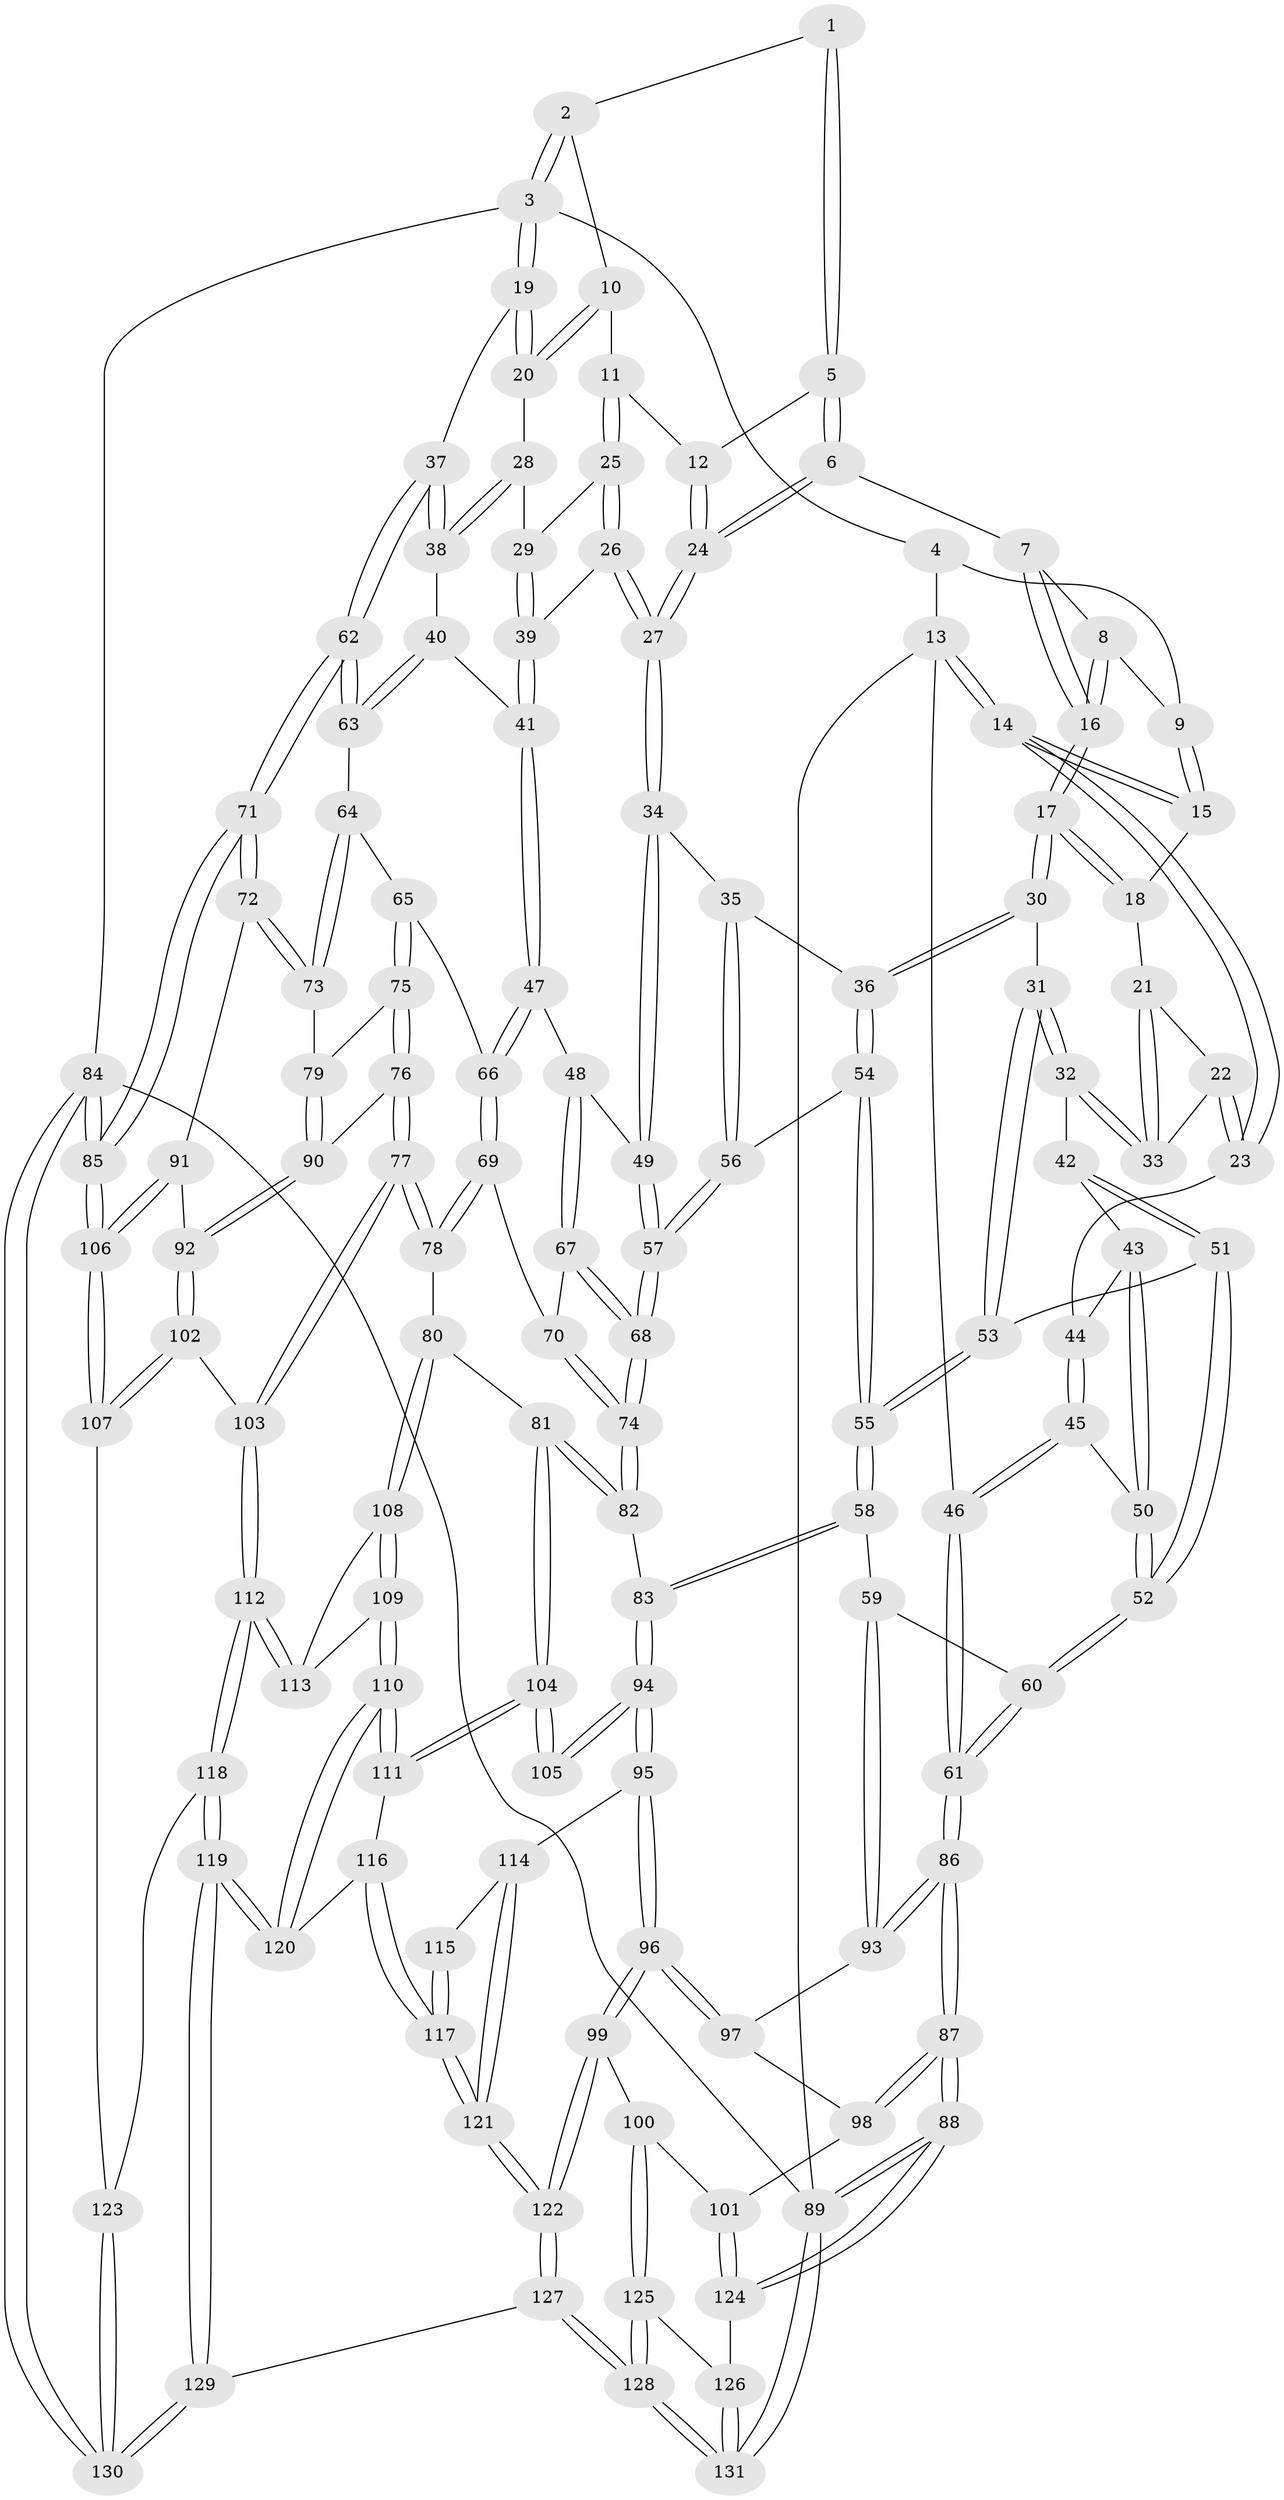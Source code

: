 // Generated by graph-tools (version 1.1) at 2025/12/02/27/25 16:12:00]
// undirected, 131 vertices, 324 edges
graph export_dot {
graph [start="1"]
  node [color=gray90,style=filled];
  1 [pos="+0.47840345468656403+0"];
  2 [pos="+0.8212915066466145+0"];
  3 [pos="+1+0"];
  4 [pos="+0.22625659156906397+0"];
  5 [pos="+0.4931476271590391+0.061528516916761554"];
  6 [pos="+0.46925554818134574+0.14619081855024094"];
  7 [pos="+0.4427246267776391+0.1491414067013375"];
  8 [pos="+0.26361339956256186+0"];
  9 [pos="+0.21922751925940268+0"];
  10 [pos="+0.7268236375492424+0.05587182172061035"];
  11 [pos="+0.6980924984353211+0.0986240444265298"];
  12 [pos="+0.6979744125889313+0.09864053102831999"];
  13 [pos="+0+0.2086470312069791"];
  14 [pos="+0+0.20374278902528717"];
  15 [pos="+0.12817438790326846+0.04966425188055066"];
  16 [pos="+0.310874792660334+0.21234233290393129"];
  17 [pos="+0.28853351333580235+0.24760148422619394"];
  18 [pos="+0.13972418469937634+0.10583592424471143"];
  19 [pos="+1+0.1744297280237922"];
  20 [pos="+0.8553824983276024+0.1882604343490037"];
  21 [pos="+0.11674616844362846+0.1750165630429919"];
  22 [pos="+0.06711205540420621+0.2187315549006052"];
  23 [pos="+0.0034310100506872243+0.2542264606383962"];
  24 [pos="+0.5001949935572572+0.18044953497891622"];
  25 [pos="+0.6962201885328904+0.1886947875620074"];
  26 [pos="+0.5844099789832515+0.27722993239327404"];
  27 [pos="+0.5451127448372557+0.30163889495567425"];
  28 [pos="+0.7784207365803788+0.26089480741198773"];
  29 [pos="+0.7640090170962173+0.2610755746810866"];
  30 [pos="+0.28011999391354725+0.2903353317213786"];
  31 [pos="+0.24163868984540543+0.3008128282219147"];
  32 [pos="+0.21417568492929556+0.2994595743139625"];
  33 [pos="+0.18424485212739133+0.2693054876639217"];
  34 [pos="+0.540234042430635+0.3245748235394081"];
  35 [pos="+0.4614871170198229+0.3400310574216643"];
  36 [pos="+0.295915687748788+0.30702930152693536"];
  37 [pos="+1+0.3581480068789626"];
  38 [pos="+0.8479444092121561+0.31647511327742706"];
  39 [pos="+0.7424587933385582+0.3002493424181134"];
  40 [pos="+0.7656528853920316+0.4200360422510337"];
  41 [pos="+0.7040517465790627+0.4175986614414451"];
  42 [pos="+0.14220147910068434+0.3214697635936482"];
  43 [pos="+0.13200974322049236+0.3225655785971785"];
  44 [pos="+0.027098954532320762+0.27351950348244164"];
  45 [pos="+0.057121017815932325+0.42652497099320663"];
  46 [pos="+0+0.3993869367526799"];
  47 [pos="+0.7004567749316872+0.41944023846555334"];
  48 [pos="+0.6067670799575049+0.424240595623372"];
  49 [pos="+0.5975518603964908+0.4167125478609316"];
  50 [pos="+0.06037965019675917+0.4278426821363415"];
  51 [pos="+0.14265065577138483+0.4448600356245156"];
  52 [pos="+0.09246624130838406+0.4702994444962934"];
  53 [pos="+0.1820433751390996+0.43767049496585425"];
  54 [pos="+0.32061390832413306+0.5232897909583244"];
  55 [pos="+0.2858376947802005+0.5398556244935621"];
  56 [pos="+0.3744809922656797+0.5344818463768548"];
  57 [pos="+0.37940666801635886+0.5372888207590871"];
  58 [pos="+0.19841796957582458+0.624778309930308"];
  59 [pos="+0.1577566581339498+0.6304314064496215"];
  60 [pos="+0.0923853295270704+0.48659753103926723"];
  61 [pos="+0+0.6218850094057781"];
  62 [pos="+1+0.4103912113777872"];
  63 [pos="+0.915439140439256+0.4863284073312454"];
  64 [pos="+0.884330102168869+0.5249788132665382"];
  65 [pos="+0.773786986056087+0.5772247298884238"];
  66 [pos="+0.7514824543676762+0.5546632829627257"];
  67 [pos="+0.6013623748606308+0.48849638442862153"];
  68 [pos="+0.4158330452467151+0.5826832762953427"];
  69 [pos="+0.6150533939195413+0.5726513714013297"];
  70 [pos="+0.6056344600265248+0.554884032006535"];
  71 [pos="+1+0.6650374761269512"];
  72 [pos="+0.9081633312186171+0.673517005437947"];
  73 [pos="+0.8814208953645288+0.6518871648555826"];
  74 [pos="+0.436347892051399+0.6176041253205982"];
  75 [pos="+0.7683746561999114+0.6020530293362905"];
  76 [pos="+0.7096656907577483+0.6990298014019356"];
  77 [pos="+0.6700478375157518+0.7196726490832906"];
  78 [pos="+0.6423129525310664+0.7106903099509337"];
  79 [pos="+0.8607683662524506+0.6568590883885636"];
  80 [pos="+0.581338830453932+0.7305037091551944"];
  81 [pos="+0.4888799768954757+0.7238540947351875"];
  82 [pos="+0.4485112568316989+0.6856918151087609"];
  83 [pos="+0.3021937920518535+0.7408690847310505"];
  84 [pos="+1+1"];
  85 [pos="+1+1"];
  86 [pos="+0+0.6540481281702123"];
  87 [pos="+0+0.6747860555630161"];
  88 [pos="+0+0.817494719744667"];
  89 [pos="+0+1"];
  90 [pos="+0.8001463946740854+0.7129448599564995"];
  91 [pos="+0.8766469991601004+0.7699697049757095"];
  92 [pos="+0.8596751611136635+0.7671103573422892"];
  93 [pos="+0.1550336987684654+0.6325880045556846"];
  94 [pos="+0.2971528998614829+0.7925764656026462"];
  95 [pos="+0.2971507955156083+0.7925839010263643"];
  96 [pos="+0.15197369486695253+0.8369539900317912"];
  97 [pos="+0.15306693085815415+0.6418688610212359"];
  98 [pos="+0.061013442094820416+0.7608382310612134"];
  99 [pos="+0.14028130823842905+0.854917683225509"];
  100 [pos="+0.09066686227977043+0.8572759364393194"];
  101 [pos="+0.08309385654698224+0.8545349622842152"];
  102 [pos="+0.7609964930991541+0.841226976484165"];
  103 [pos="+0.6862893198059195+0.7596526753145652"];
  104 [pos="+0.4624321149501307+0.7929722890702388"];
  105 [pos="+0.4468038473745109+0.8030195973517299"];
  106 [pos="+1+0.9415894158205624"];
  107 [pos="+0.7732902998150558+0.8833292216063202"];
  108 [pos="+0.5771770061256305+0.7753459276881453"];
  109 [pos="+0.5575362339365127+0.8700456515016373"];
  110 [pos="+0.5540045039065226+0.8744017936164783"];
  111 [pos="+0.46396477290066596+0.797351639310282"];
  112 [pos="+0.6431750326996352+0.8839333322931748"];
  113 [pos="+0.6184787571371884+0.8741729422769466"];
  114 [pos="+0.3138214855805475+0.8421890410711735"];
  115 [pos="+0.43457398094688865+0.8161303366110617"];
  116 [pos="+0.47959781795076667+0.8779034807810571"];
  117 [pos="+0.36347991216118974+0.9445238097378806"];
  118 [pos="+0.6579868586236339+0.941913955615641"];
  119 [pos="+0.567522286378678+1"];
  120 [pos="+0.5344803997906622+0.9146107328010614"];
  121 [pos="+0.33480441300917196+0.9735886215176563"];
  122 [pos="+0.300358296663722+1"];
  123 [pos="+0.7584916429738154+0.9032828089733795"];
  124 [pos="+0+0.8528510370508217"];
  125 [pos="+0.0616566250744118+0.958787529193258"];
  126 [pos="+0.033682349175351546+0.9630639244565565"];
  127 [pos="+0.30906692397669927+1"];
  128 [pos="+0.28354690980177094+1"];
  129 [pos="+0.5373837909910052+1"];
  130 [pos="+0.8415117069832625+1"];
  131 [pos="+0+1"];
  1 -- 2;
  1 -- 5;
  1 -- 5;
  2 -- 3;
  2 -- 3;
  2 -- 10;
  3 -- 4;
  3 -- 19;
  3 -- 19;
  3 -- 84;
  4 -- 9;
  4 -- 13;
  5 -- 6;
  5 -- 6;
  5 -- 12;
  6 -- 7;
  6 -- 24;
  6 -- 24;
  7 -- 8;
  7 -- 16;
  7 -- 16;
  8 -- 9;
  8 -- 16;
  8 -- 16;
  9 -- 15;
  9 -- 15;
  10 -- 11;
  10 -- 20;
  10 -- 20;
  11 -- 12;
  11 -- 25;
  11 -- 25;
  12 -- 24;
  12 -- 24;
  13 -- 14;
  13 -- 14;
  13 -- 46;
  13 -- 89;
  14 -- 15;
  14 -- 15;
  14 -- 23;
  14 -- 23;
  15 -- 18;
  16 -- 17;
  16 -- 17;
  17 -- 18;
  17 -- 18;
  17 -- 30;
  17 -- 30;
  18 -- 21;
  19 -- 20;
  19 -- 20;
  19 -- 37;
  20 -- 28;
  21 -- 22;
  21 -- 33;
  21 -- 33;
  22 -- 23;
  22 -- 23;
  22 -- 33;
  23 -- 44;
  24 -- 27;
  24 -- 27;
  25 -- 26;
  25 -- 26;
  25 -- 29;
  26 -- 27;
  26 -- 27;
  26 -- 39;
  27 -- 34;
  27 -- 34;
  28 -- 29;
  28 -- 38;
  28 -- 38;
  29 -- 39;
  29 -- 39;
  30 -- 31;
  30 -- 36;
  30 -- 36;
  31 -- 32;
  31 -- 32;
  31 -- 53;
  31 -- 53;
  32 -- 33;
  32 -- 33;
  32 -- 42;
  34 -- 35;
  34 -- 49;
  34 -- 49;
  35 -- 36;
  35 -- 56;
  35 -- 56;
  36 -- 54;
  36 -- 54;
  37 -- 38;
  37 -- 38;
  37 -- 62;
  37 -- 62;
  38 -- 40;
  39 -- 41;
  39 -- 41;
  40 -- 41;
  40 -- 63;
  40 -- 63;
  41 -- 47;
  41 -- 47;
  42 -- 43;
  42 -- 51;
  42 -- 51;
  43 -- 44;
  43 -- 50;
  43 -- 50;
  44 -- 45;
  44 -- 45;
  45 -- 46;
  45 -- 46;
  45 -- 50;
  46 -- 61;
  46 -- 61;
  47 -- 48;
  47 -- 66;
  47 -- 66;
  48 -- 49;
  48 -- 67;
  48 -- 67;
  49 -- 57;
  49 -- 57;
  50 -- 52;
  50 -- 52;
  51 -- 52;
  51 -- 52;
  51 -- 53;
  52 -- 60;
  52 -- 60;
  53 -- 55;
  53 -- 55;
  54 -- 55;
  54 -- 55;
  54 -- 56;
  55 -- 58;
  55 -- 58;
  56 -- 57;
  56 -- 57;
  57 -- 68;
  57 -- 68;
  58 -- 59;
  58 -- 83;
  58 -- 83;
  59 -- 60;
  59 -- 93;
  59 -- 93;
  60 -- 61;
  60 -- 61;
  61 -- 86;
  61 -- 86;
  62 -- 63;
  62 -- 63;
  62 -- 71;
  62 -- 71;
  63 -- 64;
  64 -- 65;
  64 -- 73;
  64 -- 73;
  65 -- 66;
  65 -- 75;
  65 -- 75;
  66 -- 69;
  66 -- 69;
  67 -- 68;
  67 -- 68;
  67 -- 70;
  68 -- 74;
  68 -- 74;
  69 -- 70;
  69 -- 78;
  69 -- 78;
  70 -- 74;
  70 -- 74;
  71 -- 72;
  71 -- 72;
  71 -- 85;
  71 -- 85;
  72 -- 73;
  72 -- 73;
  72 -- 91;
  73 -- 79;
  74 -- 82;
  74 -- 82;
  75 -- 76;
  75 -- 76;
  75 -- 79;
  76 -- 77;
  76 -- 77;
  76 -- 90;
  77 -- 78;
  77 -- 78;
  77 -- 103;
  77 -- 103;
  78 -- 80;
  79 -- 90;
  79 -- 90;
  80 -- 81;
  80 -- 108;
  80 -- 108;
  81 -- 82;
  81 -- 82;
  81 -- 104;
  81 -- 104;
  82 -- 83;
  83 -- 94;
  83 -- 94;
  84 -- 85;
  84 -- 85;
  84 -- 130;
  84 -- 130;
  84 -- 89;
  85 -- 106;
  85 -- 106;
  86 -- 87;
  86 -- 87;
  86 -- 93;
  86 -- 93;
  87 -- 88;
  87 -- 88;
  87 -- 98;
  87 -- 98;
  88 -- 89;
  88 -- 89;
  88 -- 124;
  88 -- 124;
  89 -- 131;
  89 -- 131;
  90 -- 92;
  90 -- 92;
  91 -- 92;
  91 -- 106;
  91 -- 106;
  92 -- 102;
  92 -- 102;
  93 -- 97;
  94 -- 95;
  94 -- 95;
  94 -- 105;
  94 -- 105;
  95 -- 96;
  95 -- 96;
  95 -- 114;
  96 -- 97;
  96 -- 97;
  96 -- 99;
  96 -- 99;
  97 -- 98;
  98 -- 101;
  99 -- 100;
  99 -- 122;
  99 -- 122;
  100 -- 101;
  100 -- 125;
  100 -- 125;
  101 -- 124;
  101 -- 124;
  102 -- 103;
  102 -- 107;
  102 -- 107;
  103 -- 112;
  103 -- 112;
  104 -- 105;
  104 -- 105;
  104 -- 111;
  104 -- 111;
  106 -- 107;
  106 -- 107;
  107 -- 123;
  108 -- 109;
  108 -- 109;
  108 -- 113;
  109 -- 110;
  109 -- 110;
  109 -- 113;
  110 -- 111;
  110 -- 111;
  110 -- 120;
  110 -- 120;
  111 -- 116;
  112 -- 113;
  112 -- 113;
  112 -- 118;
  112 -- 118;
  114 -- 115;
  114 -- 121;
  114 -- 121;
  115 -- 117;
  115 -- 117;
  116 -- 117;
  116 -- 117;
  116 -- 120;
  117 -- 121;
  117 -- 121;
  118 -- 119;
  118 -- 119;
  118 -- 123;
  119 -- 120;
  119 -- 120;
  119 -- 129;
  119 -- 129;
  121 -- 122;
  121 -- 122;
  122 -- 127;
  122 -- 127;
  123 -- 130;
  123 -- 130;
  124 -- 126;
  125 -- 126;
  125 -- 128;
  125 -- 128;
  126 -- 131;
  126 -- 131;
  127 -- 128;
  127 -- 128;
  127 -- 129;
  128 -- 131;
  128 -- 131;
  129 -- 130;
  129 -- 130;
}
